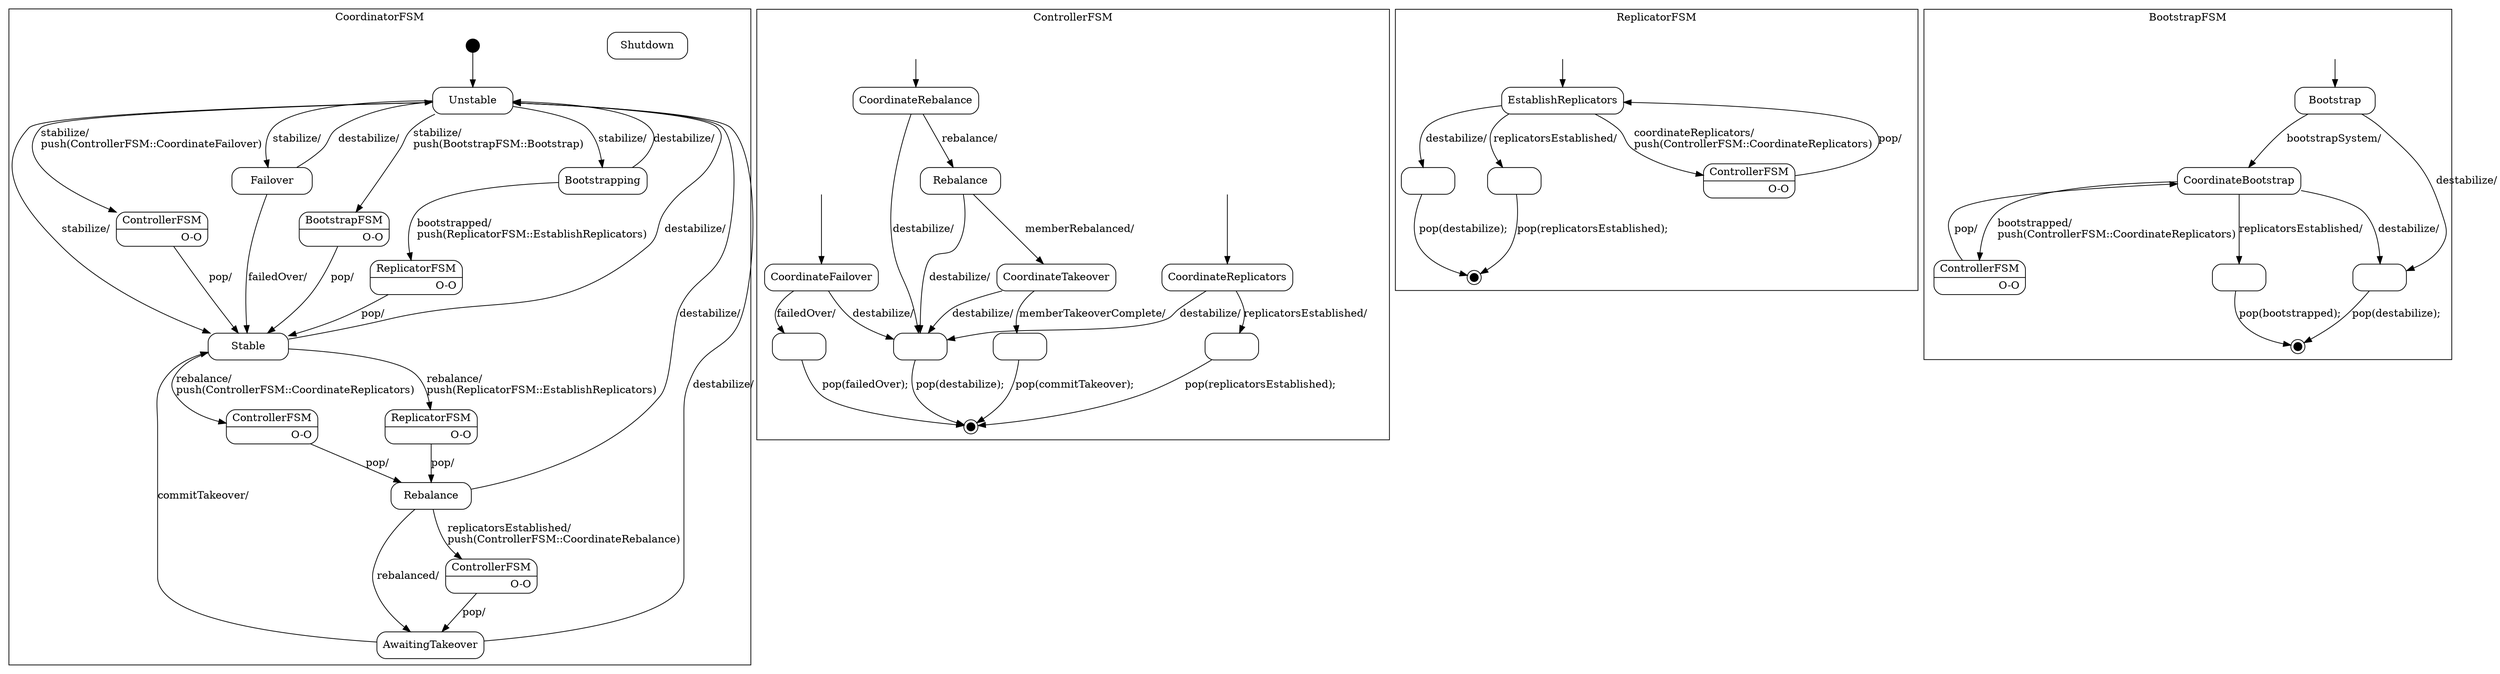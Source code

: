 digraph Coordinator {

    node
        [shape=Mrecord width=1.5];

    subgraph cluster_CoordinatorFSM {

        label="CoordinatorFSM";

        //
        // States (Nodes)
        //

        "CoordinatorFSM::Unstable"
            [label="{Unstable}"];

        "CoordinatorFSM::Stable"
            [label="{Stable}"];

        "CoordinatorFSM::Failover"
            [label="{Failover}"];

        "CoordinatorFSM::Bootstrapping"
            [label="{Bootstrapping}"];

        "CoordinatorFSM::Rebalance"
            [label="{Rebalance}"];

        "CoordinatorFSM::AwaitingTakeover"
            [label="{AwaitingTakeover}"];

        "CoordinatorFSM::Shutdown"
            [label="{Shutdown}"];

        "CoordinatorFSM::AwaitingTakeover::ControllerFSM"
            [label="{ControllerFSM|O-O\r}"]

        "CoordinatorFSM::Rebalance::ControllerFSM"
            [label="{ControllerFSM|O-O\r}"]

        "CoordinatorFSM::Stable::ReplicatorFSM"
            [label="{ReplicatorFSM|O-O\r}"]

        "CoordinatorFSM::Rebalance::ReplicatorFSM"
            [label="{ReplicatorFSM|O-O\r}"]

        "CoordinatorFSM::Stable::ControllerFSM"
            [label="{ControllerFSM|O-O\r}"]

        "CoordinatorFSM::Stable::BootstrapFSM"
            [label="{BootstrapFSM|O-O\r}"]

        "%start"
            [label="" shape=circle style=filled fillcolor=black width=0.25];

        //
        // Transitions (Edges)
        //

        "CoordinatorFSM::Unstable" -> "CoordinatorFSM::Stable::ControllerFSM"
            [label="stabilize/\lpush(ControllerFSM::CoordinateFailover)\l"];

        "CoordinatorFSM::Unstable" -> "CoordinatorFSM::Failover"
            [label="stabilize/\l"];

        "CoordinatorFSM::Unstable" -> "CoordinatorFSM::Stable::BootstrapFSM"
            [label="stabilize/\lpush(BootstrapFSM::Bootstrap)\l"];

        "CoordinatorFSM::Unstable" -> "CoordinatorFSM::Bootstrapping"
            [label="stabilize/\l"];

        "CoordinatorFSM::Unstable" -> "CoordinatorFSM::Stable"
            [label="stabilize/\l"];

        "CoordinatorFSM::Stable" -> "CoordinatorFSM::Rebalance::ControllerFSM"
            [label="rebalance/\lpush(ControllerFSM::CoordinateReplicators)\l"];

        "CoordinatorFSM::Stable" -> "CoordinatorFSM::Rebalance::ReplicatorFSM"
            [label="rebalance/\lpush(ReplicatorFSM::EstablishReplicators)\l"];

        "CoordinatorFSM::Stable" -> "CoordinatorFSM::Unstable"
            [label="destabilize/\l"];

        "CoordinatorFSM::Failover" -> "CoordinatorFSM::Stable"
            [label="failedOver/\l"];

        "CoordinatorFSM::Failover" -> "CoordinatorFSM::Unstable"
            [label="destabilize/\l"];

        "CoordinatorFSM::Bootstrapping" -> "CoordinatorFSM::Stable::ReplicatorFSM"
            [label="bootstrapped/\lpush(ReplicatorFSM::EstablishReplicators)\l"];

        "CoordinatorFSM::Bootstrapping" -> "CoordinatorFSM::Unstable"
            [label="destabilize/\l"];

        "CoordinatorFSM::Rebalance" -> "CoordinatorFSM::AwaitingTakeover::ControllerFSM"
            [label="replicatorsEstablished/\lpush(ControllerFSM::CoordinateRebalance)\l"];

        "CoordinatorFSM::Rebalance" -> "CoordinatorFSM::AwaitingTakeover"
            [label="rebalanced/\l"];

        "CoordinatorFSM::Rebalance" -> "CoordinatorFSM::Unstable"
            [label="destabilize/\l"];

        "CoordinatorFSM::AwaitingTakeover" -> "CoordinatorFSM::Stable"
            [label="commitTakeover/\l"];

        "CoordinatorFSM::AwaitingTakeover" -> "CoordinatorFSM::Unstable"
            [label="destabilize/\l"];

        "CoordinatorFSM::AwaitingTakeover::ControllerFSM" -> "CoordinatorFSM::AwaitingTakeover"
            [label="pop/"]

        "CoordinatorFSM::Rebalance::ControllerFSM" -> "CoordinatorFSM::Rebalance"
            [label="pop/"]

        "CoordinatorFSM::Stable::ReplicatorFSM" -> "CoordinatorFSM::Stable"
            [label="pop/"]

        "CoordinatorFSM::Rebalance::ReplicatorFSM" -> "CoordinatorFSM::Rebalance"
            [label="pop/"]

        "CoordinatorFSM::Stable::ControllerFSM" -> "CoordinatorFSM::Stable"
            [label="pop/"]

        "CoordinatorFSM::Stable::BootstrapFSM" -> "CoordinatorFSM::Stable"
            [label="pop/"]

        "%start" -> "CoordinatorFSM::Unstable"
    }

    subgraph cluster_ControllerFSM {

        label="ControllerFSM";

        //
        // States (Nodes)
        //

        "ControllerFSM::CoordinateFailover"
            [label="{CoordinateFailover}"];

        "ControllerFSM::CoordinateReplicators"
            [label="{CoordinateReplicators}"];

        "ControllerFSM::CoordinateRebalance"
            [label="{CoordinateRebalance}"];

        "ControllerFSM::Rebalance"
            [label="{Rebalance}"];

        "ControllerFSM::CoordinateTakeover"
            [label="{CoordinateTakeover}"];

        "ControllerFSM::pop(destabilize)"
            [label="" width=1]

        "ControllerFSM::pop(commitTakeover)"
            [label="" width=1]

        "ControllerFSM::pop(replicatorsEstablished)"
            [label="" width=1]

        "ControllerFSM::pop(failedOver)"
            [label="" width=1]

        "ControllerFSM::%end"
            [label="" shape=doublecircle style=filled fillcolor=black width=0.15];

        "push(ControllerFSM::CoordinateRebalance)"
            [label="" shape=plaintext];

        "push(ControllerFSM::CoordinateReplicators)"
            [label="" shape=plaintext];

        "push(ControllerFSM::CoordinateFailover)"
            [label="" shape=plaintext];

        //
        // Transitions (Edges)
        //

        "ControllerFSM::CoordinateFailover" -> "ControllerFSM::pop(failedOver)"
            [label="failedOver/\l"];

        "ControllerFSM::CoordinateFailover" -> "ControllerFSM::pop(destabilize)"
            [label="destabilize/\l"];

        "ControllerFSM::CoordinateReplicators" -> "ControllerFSM::pop(replicatorsEstablished)"
            [label="replicatorsEstablished/\l"];

        "ControllerFSM::CoordinateReplicators" -> "ControllerFSM::pop(destabilize)"
            [label="destabilize/\l"];

        "ControllerFSM::CoordinateRebalance" -> "ControllerFSM::Rebalance"
            [label="rebalance/\l"];

        "ControllerFSM::CoordinateRebalance" -> "ControllerFSM::pop(destabilize)"
            [label="destabilize/\l"];

        "ControllerFSM::Rebalance" -> "ControllerFSM::CoordinateTakeover"
            [label="memberRebalanced/\l"];

        "ControllerFSM::Rebalance" -> "ControllerFSM::pop(destabilize)"
            [label="destabilize/\l"];

        "ControllerFSM::CoordinateTakeover" -> "ControllerFSM::pop(commitTakeover)"
            [label="memberTakeoverComplete/\l"];

        "ControllerFSM::CoordinateTakeover" -> "ControllerFSM::pop(destabilize)"
            [label="destabilize/\l"];

        "ControllerFSM::pop(destabilize)" -> "ControllerFSM::%end"
            [label="pop(destabilize);\l"];

        "ControllerFSM::pop(commitTakeover)" -> "ControllerFSM::%end"
            [label="pop(commitTakeover);\l"];

        "ControllerFSM::pop(replicatorsEstablished)" -> "ControllerFSM::%end"
            [label="pop(replicatorsEstablished);\l"];

        "ControllerFSM::pop(failedOver)" -> "ControllerFSM::%end"
            [label="pop(failedOver);\l"];

        "push(ControllerFSM::CoordinateRebalance)" -> "ControllerFSM::CoordinateRebalance"
            [arrowtail=odot];

        "push(ControllerFSM::CoordinateReplicators)" -> "ControllerFSM::CoordinateReplicators"
            [arrowtail=odot];

        "push(ControllerFSM::CoordinateFailover)" -> "ControllerFSM::CoordinateFailover"
            [arrowtail=odot];
    }

    subgraph cluster_ReplicatorFSM {

        label="ReplicatorFSM";

        //
        // States (Nodes)
        //

        "ReplicatorFSM::EstablishReplicators"
            [label="{EstablishReplicators}"];

        "ReplicatorFSM::pop(destabilize)"
            [label="" width=1]

        "ReplicatorFSM::pop(replicatorsEstablished)"
            [label="" width=1]

        "ReplicatorFSM::%end"
            [label="" shape=doublecircle style=filled fillcolor=black width=0.15];

        "ReplicatorFSM::EstablishReplicators::ControllerFSM"
            [label="{ControllerFSM|O-O\r}"]

        "push(ReplicatorFSM::EstablishReplicators)"
            [label="" shape=plaintext];

        //
        // Transitions (Edges)
        //

        "ReplicatorFSM::EstablishReplicators" -> "ReplicatorFSM::EstablishReplicators::ControllerFSM"
            [label="coordinateReplicators/\lpush(ControllerFSM::CoordinateReplicators)\l"];

        "ReplicatorFSM::EstablishReplicators" -> "ReplicatorFSM::pop(replicatorsEstablished)"
            [label="replicatorsEstablished/\l"];

        "ReplicatorFSM::EstablishReplicators" -> "ReplicatorFSM::pop(destabilize)"
            [label="destabilize/\l"];

        "ReplicatorFSM::pop(destabilize)" -> "ReplicatorFSM::%end"
            [label="pop(destabilize);\l"];

        "ReplicatorFSM::pop(replicatorsEstablished)" -> "ReplicatorFSM::%end"
            [label="pop(replicatorsEstablished);\l"];

        "ReplicatorFSM::EstablishReplicators::ControllerFSM" -> "ReplicatorFSM::EstablishReplicators"
            [label="pop/"]

        "push(ReplicatorFSM::EstablishReplicators)" -> "ReplicatorFSM::EstablishReplicators"
            [arrowtail=odot];
    }

    subgraph cluster_BootstrapFSM {

        label="BootstrapFSM";

        //
        // States (Nodes)
        //

        "BootstrapFSM::Bootstrap"
            [label="{Bootstrap}"];

        "BootstrapFSM::CoordinateBootstrap"
            [label="{CoordinateBootstrap}"];

        "BootstrapFSM::pop(destabilize)"
            [label="" width=1]

        "BootstrapFSM::pop(bootstrapped)"
            [label="" width=1]

        "BootstrapFSM::%end"
            [label="" shape=doublecircle style=filled fillcolor=black width=0.15];

        "BootstrapFSM::CoordinateBootstrap::ControllerFSM"
            [label="{ControllerFSM|O-O\r}"]

        "push(BootstrapFSM::Bootstrap)"
            [label="" shape=plaintext];

        //
        // Transitions (Edges)
        //

        "BootstrapFSM::Bootstrap" -> "BootstrapFSM::CoordinateBootstrap"
            [label="bootstrapSystem/\l"];

        "BootstrapFSM::Bootstrap" -> "BootstrapFSM::pop(destabilize)"
            [label="destabilize/\l"];

        "BootstrapFSM::CoordinateBootstrap" -> "BootstrapFSM::CoordinateBootstrap::ControllerFSM"
            [label="bootstrapped/\lpush(ControllerFSM::CoordinateReplicators)\l"];

        "BootstrapFSM::CoordinateBootstrap" -> "BootstrapFSM::pop(bootstrapped)"
            [label="replicatorsEstablished/\l"];

        "BootstrapFSM::CoordinateBootstrap" -> "BootstrapFSM::pop(destabilize)"
            [label="destabilize/\l"];

        "BootstrapFSM::pop(destabilize)" -> "BootstrapFSM::%end"
            [label="pop(destabilize);\l"];

        "BootstrapFSM::pop(bootstrapped)" -> "BootstrapFSM::%end"
            [label="pop(bootstrapped);\l"];

        "BootstrapFSM::CoordinateBootstrap::ControllerFSM" -> "BootstrapFSM::CoordinateBootstrap"
            [label="pop/"]

        "push(BootstrapFSM::Bootstrap)" -> "BootstrapFSM::Bootstrap"
            [arrowtail=odot];
    }

}
